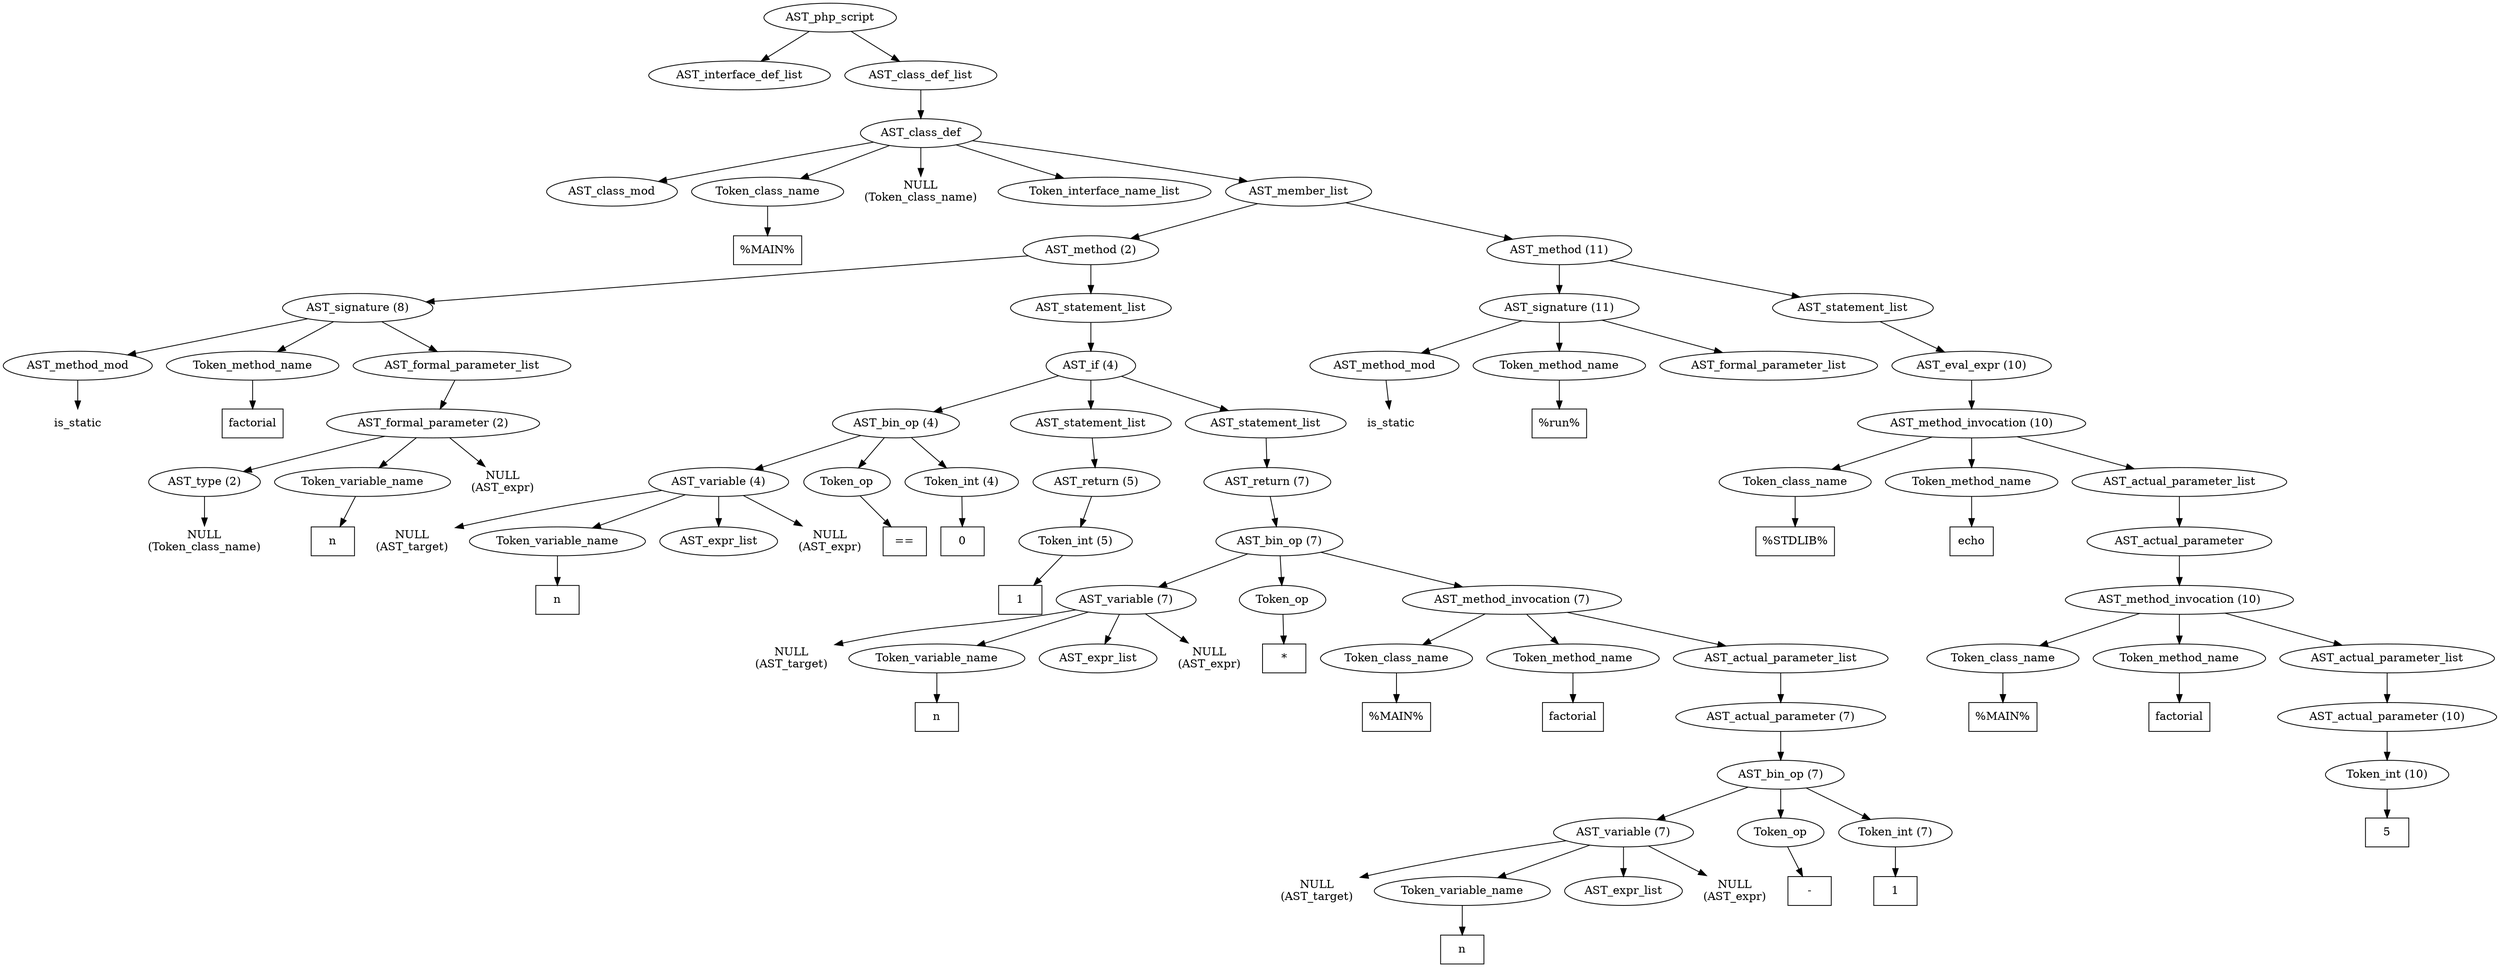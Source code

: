 /*
 * AST in dot format generated by phc -- the PHP compiler
 */

digraph AST {
node_0 [label="AST_php_script"];
node_1 [label="AST_interface_def_list"];
node_2 [label="AST_class_def_list"];
node_3 [label="AST_class_def"];
node_4 [label="AST_class_mod"];
node_5 [label="Token_class_name"];
node_6 [label="%MAIN%", shape=box]
node_5 -> node_6;
node_7 [label="NULL\n(Token_class_name)", shape=plaintext]
node_8 [label="Token_interface_name_list"];
node_9 [label="AST_member_list"];
node_10 [label="AST_method (2)"];
node_11 [label="AST_signature (8)"];
node_12 [label="AST_method_mod"];
node_13 [label="is_static", shape=plaintext]
node_12 -> node_13;
node_14 [label="Token_method_name"];
node_15 [label="factorial", shape=box]
node_14 -> node_15;
node_16 [label="AST_formal_parameter_list"];
node_17 [label="AST_formal_parameter (2)"];
node_18 [label="AST_type (2)"];
node_19 [label="NULL\n(Token_class_name)", shape=plaintext]
node_18 -> node_19;
node_20 [label="Token_variable_name"];
node_21 [label="n", shape=box]
node_20 -> node_21;
node_22 [label="NULL\n(AST_expr)", shape=plaintext]
node_17 -> node_22;
node_17 -> node_20;
node_17 -> node_18;
node_16 -> node_17;
node_11 -> node_16;
node_11 -> node_14;
node_11 -> node_12;
node_23 [label="AST_statement_list"];
node_24 [label="AST_if (4)"];
node_25 [label="AST_bin_op (4)"];
node_26 [label="AST_variable (4)"];
node_27 [label="NULL\n(AST_target)", shape=plaintext]
node_28 [label="Token_variable_name"];
node_29 [label="n", shape=box]
node_28 -> node_29;
node_30 [label="AST_expr_list"];
node_31 [label="NULL\n(AST_expr)", shape=plaintext]
node_26 -> node_31;
node_26 -> node_30;
node_26 -> node_28;
node_26 -> node_27;
node_32 [label="Token_op"];
node_33 [label="==", shape=box]
node_32 -> node_33;
node_34 [label="Token_int (4)"];
node_35 [label="0", shape=box]
node_34 -> node_35;
node_25 -> node_34;
node_25 -> node_32;
node_25 -> node_26;
node_36 [label="AST_statement_list"];
node_37 [label="AST_return (5)"];
node_38 [label="Token_int (5)"];
node_39 [label="1", shape=box]
node_38 -> node_39;
node_37 -> node_38;
node_36 -> node_37;
node_40 [label="AST_statement_list"];
node_41 [label="AST_return (7)"];
node_42 [label="AST_bin_op (7)"];
node_43 [label="AST_variable (7)"];
node_44 [label="NULL\n(AST_target)", shape=plaintext]
node_45 [label="Token_variable_name"];
node_46 [label="n", shape=box]
node_45 -> node_46;
node_47 [label="AST_expr_list"];
node_48 [label="NULL\n(AST_expr)", shape=plaintext]
node_43 -> node_48;
node_43 -> node_47;
node_43 -> node_45;
node_43 -> node_44;
node_49 [label="Token_op"];
node_50 [label="*", shape=box]
node_49 -> node_50;
node_51 [label="AST_method_invocation (7)"];
node_52 [label="Token_class_name"];
node_53 [label="%MAIN%", shape=box]
node_52 -> node_53;
node_54 [label="Token_method_name"];
node_55 [label="factorial", shape=box]
node_54 -> node_55;
node_56 [label="AST_actual_parameter_list"];
node_57 [label="AST_actual_parameter (7)"];
node_58 [label="AST_bin_op (7)"];
node_59 [label="AST_variable (7)"];
node_60 [label="NULL\n(AST_target)", shape=plaintext]
node_61 [label="Token_variable_name"];
node_62 [label="n", shape=box]
node_61 -> node_62;
node_63 [label="AST_expr_list"];
node_64 [label="NULL\n(AST_expr)", shape=plaintext]
node_59 -> node_64;
node_59 -> node_63;
node_59 -> node_61;
node_59 -> node_60;
node_65 [label="Token_op"];
node_66 [label="-", shape=box]
node_65 -> node_66;
node_67 [label="Token_int (7)"];
node_68 [label="1", shape=box]
node_67 -> node_68;
node_58 -> node_67;
node_58 -> node_65;
node_58 -> node_59;
node_57 -> node_58;
node_56 -> node_57;
node_51 -> node_56;
node_51 -> node_54;
node_51 -> node_52;
node_42 -> node_51;
node_42 -> node_49;
node_42 -> node_43;
node_41 -> node_42;
node_40 -> node_41;
node_24 -> node_40;
node_24 -> node_36;
node_24 -> node_25;
node_23 -> node_24;
node_10 -> node_23;
node_10 -> node_11;
node_69 [label="AST_method (11)"];
node_70 [label="AST_signature (11)"];
node_71 [label="AST_method_mod"];
node_72 [label="is_static", shape=plaintext]
node_71 -> node_72;
node_73 [label="Token_method_name"];
node_74 [label="%run%", shape=box]
node_73 -> node_74;
node_75 [label="AST_formal_parameter_list"];
node_70 -> node_75;
node_70 -> node_73;
node_70 -> node_71;
node_76 [label="AST_statement_list"];
node_77 [label="AST_eval_expr (10)"];
node_78 [label="AST_method_invocation (10)"];
node_79 [label="Token_class_name"];
node_80 [label="%STDLIB%", shape=box]
node_79 -> node_80;
node_81 [label="Token_method_name"];
node_82 [label="echo", shape=box]
node_81 -> node_82;
node_83 [label="AST_actual_parameter_list"];
node_84 [label="AST_actual_parameter"];
node_85 [label="AST_method_invocation (10)"];
node_86 [label="Token_class_name"];
node_87 [label="%MAIN%", shape=box]
node_86 -> node_87;
node_88 [label="Token_method_name"];
node_89 [label="factorial", shape=box]
node_88 -> node_89;
node_90 [label="AST_actual_parameter_list"];
node_91 [label="AST_actual_parameter (10)"];
node_92 [label="Token_int (10)"];
node_93 [label="5", shape=box]
node_92 -> node_93;
node_91 -> node_92;
node_90 -> node_91;
node_85 -> node_90;
node_85 -> node_88;
node_85 -> node_86;
node_84 -> node_85;
node_83 -> node_84;
node_78 -> node_83;
node_78 -> node_81;
node_78 -> node_79;
node_77 -> node_78;
node_76 -> node_77;
node_69 -> node_76;
node_69 -> node_70;
node_9 -> node_69;
node_9 -> node_10;
node_3 -> node_9;
node_3 -> node_8;
node_3 -> node_7;
node_3 -> node_5;
node_3 -> node_4;
node_2 -> node_3;
node_0 -> node_2;
node_0 -> node_1;
}
